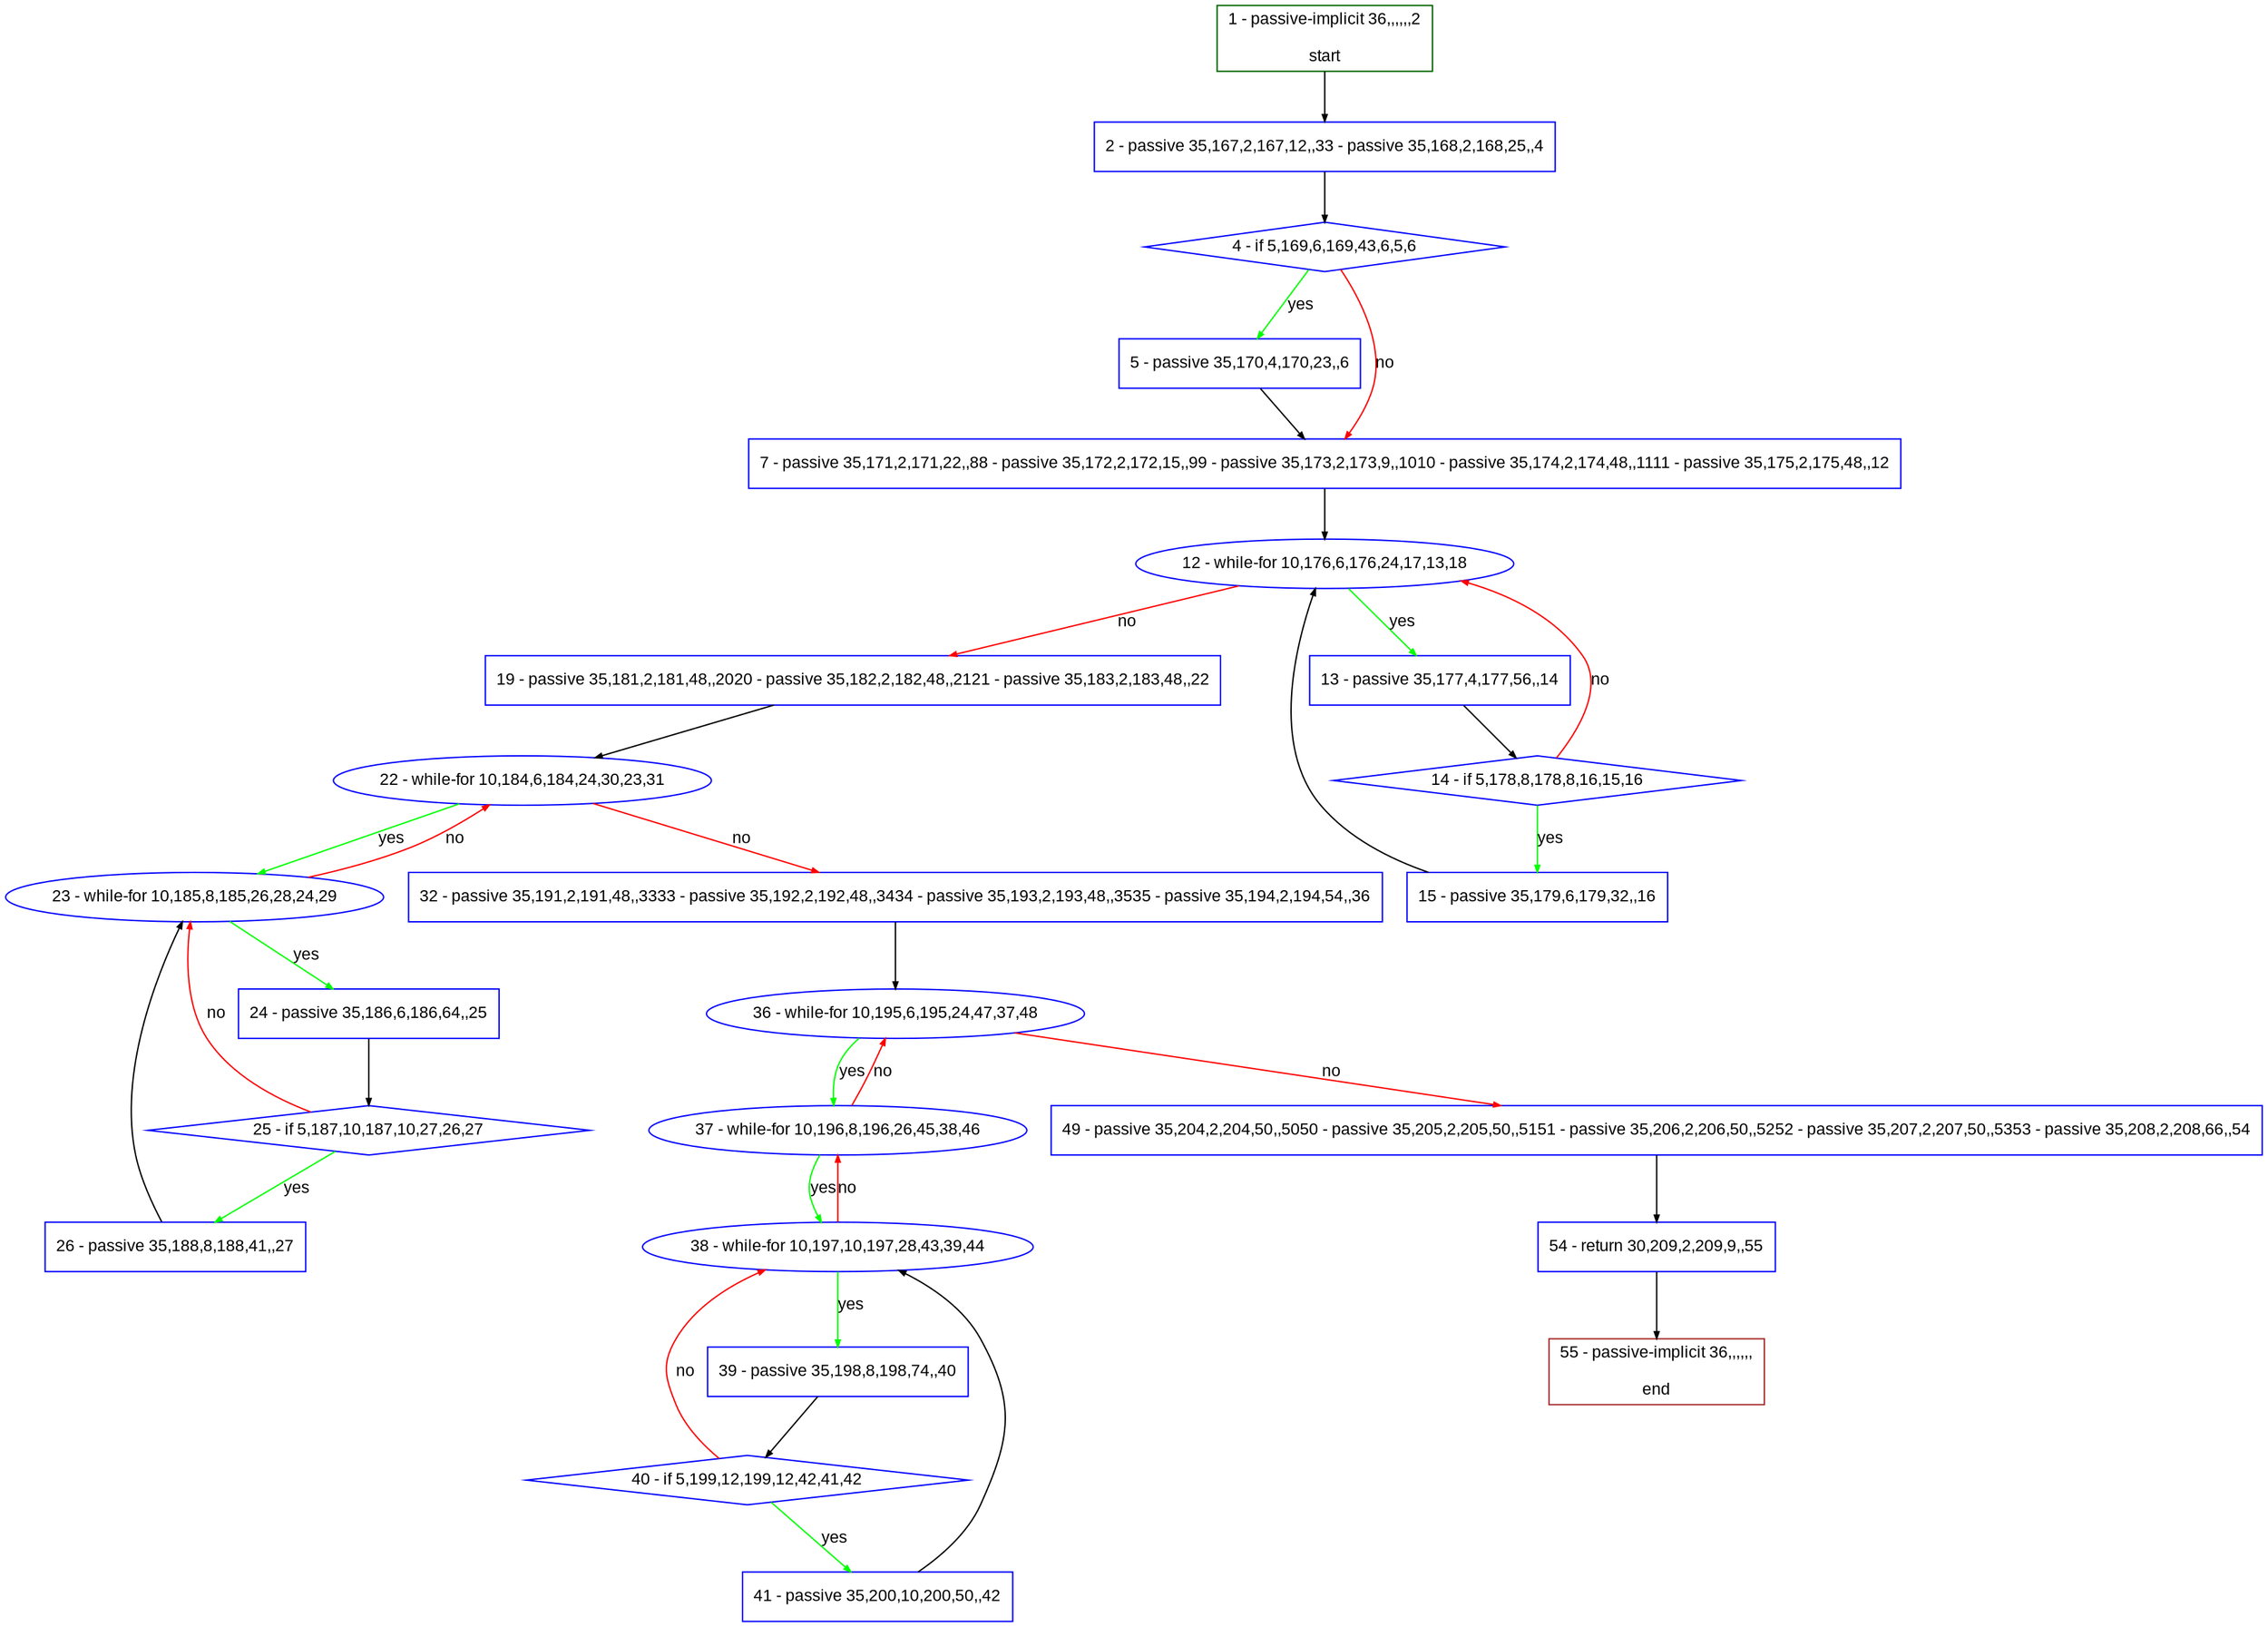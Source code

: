digraph "" {
  graph [pack="true", label="", fontsize="12", packmode="clust", fontname="Arial", fillcolor="#FFFFCC", bgcolor="white", style="rounded,filled", compound="true"];
  node [node_initialized="no", label="", color="grey", fontsize="12", fillcolor="white", fontname="Arial", style="filled", shape="rectangle", compound="true", fixedsize="false"];
  edge [fontcolor="black", arrowhead="normal", arrowtail="none", arrowsize="0.5", ltail="", label="", color="black", fontsize="12", lhead="", fontname="Arial", dir="forward", compound="true"];
  __N1 [label="2 - passive 35,167,2,167,12,,33 - passive 35,168,2,168,25,,4", color="#0000ff", fillcolor="#ffffff", style="filled", shape="box"];
  __N2 [label="1 - passive-implicit 36,,,,,,2\n\nstart", color="#006400", fillcolor="#ffffff", style="filled", shape="box"];
  __N3 [label="4 - if 5,169,6,169,43,6,5,6", color="#0000ff", fillcolor="#ffffff", style="filled", shape="diamond"];
  __N4 [label="5 - passive 35,170,4,170,23,,6", color="#0000ff", fillcolor="#ffffff", style="filled", shape="box"];
  __N5 [label="7 - passive 35,171,2,171,22,,88 - passive 35,172,2,172,15,,99 - passive 35,173,2,173,9,,1010 - passive 35,174,2,174,48,,1111 - passive 35,175,2,175,48,,12", color="#0000ff", fillcolor="#ffffff", style="filled", shape="box"];
  __N6 [label="12 - while-for 10,176,6,176,24,17,13,18", color="#0000ff", fillcolor="#ffffff", style="filled", shape="oval"];
  __N7 [label="13 - passive 35,177,4,177,56,,14", color="#0000ff", fillcolor="#ffffff", style="filled", shape="box"];
  __N8 [label="19 - passive 35,181,2,181,48,,2020 - passive 35,182,2,182,48,,2121 - passive 35,183,2,183,48,,22", color="#0000ff", fillcolor="#ffffff", style="filled", shape="box"];
  __N9 [label="14 - if 5,178,8,178,8,16,15,16", color="#0000ff", fillcolor="#ffffff", style="filled", shape="diamond"];
  __N10 [label="15 - passive 35,179,6,179,32,,16", color="#0000ff", fillcolor="#ffffff", style="filled", shape="box"];
  __N11 [label="22 - while-for 10,184,6,184,24,30,23,31", color="#0000ff", fillcolor="#ffffff", style="filled", shape="oval"];
  __N12 [label="23 - while-for 10,185,8,185,26,28,24,29", color="#0000ff", fillcolor="#ffffff", style="filled", shape="oval"];
  __N13 [label="32 - passive 35,191,2,191,48,,3333 - passive 35,192,2,192,48,,3434 - passive 35,193,2,193,48,,3535 - passive 35,194,2,194,54,,36", color="#0000ff", fillcolor="#ffffff", style="filled", shape="box"];
  __N14 [label="24 - passive 35,186,6,186,64,,25", color="#0000ff", fillcolor="#ffffff", style="filled", shape="box"];
  __N15 [label="25 - if 5,187,10,187,10,27,26,27", color="#0000ff", fillcolor="#ffffff", style="filled", shape="diamond"];
  __N16 [label="26 - passive 35,188,8,188,41,,27", color="#0000ff", fillcolor="#ffffff", style="filled", shape="box"];
  __N17 [label="36 - while-for 10,195,6,195,24,47,37,48", color="#0000ff", fillcolor="#ffffff", style="filled", shape="oval"];
  __N18 [label="37 - while-for 10,196,8,196,26,45,38,46", color="#0000ff", fillcolor="#ffffff", style="filled", shape="oval"];
  __N19 [label="49 - passive 35,204,2,204,50,,5050 - passive 35,205,2,205,50,,5151 - passive 35,206,2,206,50,,5252 - passive 35,207,2,207,50,,5353 - passive 35,208,2,208,66,,54", color="#0000ff", fillcolor="#ffffff", style="filled", shape="box"];
  __N20 [label="38 - while-for 10,197,10,197,28,43,39,44", color="#0000ff", fillcolor="#ffffff", style="filled", shape="oval"];
  __N21 [label="39 - passive 35,198,8,198,74,,40", color="#0000ff", fillcolor="#ffffff", style="filled", shape="box"];
  __N22 [label="40 - if 5,199,12,199,12,42,41,42", color="#0000ff", fillcolor="#ffffff", style="filled", shape="diamond"];
  __N23 [label="41 - passive 35,200,10,200,50,,42", color="#0000ff", fillcolor="#ffffff", style="filled", shape="box"];
  __N24 [label="54 - return 30,209,2,209,9,,55", color="#0000ff", fillcolor="#ffffff", style="filled", shape="box"];
  __N25 [label="55 - passive-implicit 36,,,,,,\n\nend", color="#a52a2a", fillcolor="#ffffff", style="filled", shape="box"];
  __N2 -> __N1 [arrowhead="normal", arrowtail="none", color="#000000", label="", dir="forward"];
  __N1 -> __N3 [arrowhead="normal", arrowtail="none", color="#000000", label="", dir="forward"];
  __N3 -> __N4 [arrowhead="normal", arrowtail="none", color="#00ff00", label="yes", dir="forward"];
  __N3 -> __N5 [arrowhead="normal", arrowtail="none", color="#ff0000", label="no", dir="forward"];
  __N4 -> __N5 [arrowhead="normal", arrowtail="none", color="#000000", label="", dir="forward"];
  __N5 -> __N6 [arrowhead="normal", arrowtail="none", color="#000000", label="", dir="forward"];
  __N6 -> __N7 [arrowhead="normal", arrowtail="none", color="#00ff00", label="yes", dir="forward"];
  __N6 -> __N8 [arrowhead="normal", arrowtail="none", color="#ff0000", label="no", dir="forward"];
  __N7 -> __N9 [arrowhead="normal", arrowtail="none", color="#000000", label="", dir="forward"];
  __N9 -> __N6 [arrowhead="normal", arrowtail="none", color="#ff0000", label="no", dir="forward"];
  __N9 -> __N10 [arrowhead="normal", arrowtail="none", color="#00ff00", label="yes", dir="forward"];
  __N10 -> __N6 [arrowhead="normal", arrowtail="none", color="#000000", label="", dir="forward"];
  __N8 -> __N11 [arrowhead="normal", arrowtail="none", color="#000000", label="", dir="forward"];
  __N11 -> __N12 [arrowhead="normal", arrowtail="none", color="#00ff00", label="yes", dir="forward"];
  __N12 -> __N11 [arrowhead="normal", arrowtail="none", color="#ff0000", label="no", dir="forward"];
  __N11 -> __N13 [arrowhead="normal", arrowtail="none", color="#ff0000", label="no", dir="forward"];
  __N12 -> __N14 [arrowhead="normal", arrowtail="none", color="#00ff00", label="yes", dir="forward"];
  __N14 -> __N15 [arrowhead="normal", arrowtail="none", color="#000000", label="", dir="forward"];
  __N15 -> __N12 [arrowhead="normal", arrowtail="none", color="#ff0000", label="no", dir="forward"];
  __N15 -> __N16 [arrowhead="normal", arrowtail="none", color="#00ff00", label="yes", dir="forward"];
  __N16 -> __N12 [arrowhead="normal", arrowtail="none", color="#000000", label="", dir="forward"];
  __N13 -> __N17 [arrowhead="normal", arrowtail="none", color="#000000", label="", dir="forward"];
  __N17 -> __N18 [arrowhead="normal", arrowtail="none", color="#00ff00", label="yes", dir="forward"];
  __N18 -> __N17 [arrowhead="normal", arrowtail="none", color="#ff0000", label="no", dir="forward"];
  __N17 -> __N19 [arrowhead="normal", arrowtail="none", color="#ff0000", label="no", dir="forward"];
  __N18 -> __N20 [arrowhead="normal", arrowtail="none", color="#00ff00", label="yes", dir="forward"];
  __N20 -> __N18 [arrowhead="normal", arrowtail="none", color="#ff0000", label="no", dir="forward"];
  __N20 -> __N21 [arrowhead="normal", arrowtail="none", color="#00ff00", label="yes", dir="forward"];
  __N21 -> __N22 [arrowhead="normal", arrowtail="none", color="#000000", label="", dir="forward"];
  __N22 -> __N20 [arrowhead="normal", arrowtail="none", color="#ff0000", label="no", dir="forward"];
  __N22 -> __N23 [arrowhead="normal", arrowtail="none", color="#00ff00", label="yes", dir="forward"];
  __N23 -> __N20 [arrowhead="normal", arrowtail="none", color="#000000", label="", dir="forward"];
  __N19 -> __N24 [arrowhead="normal", arrowtail="none", color="#000000", label="", dir="forward"];
  __N24 -> __N25 [arrowhead="normal", arrowtail="none", color="#000000", label="", dir="forward"];
}
